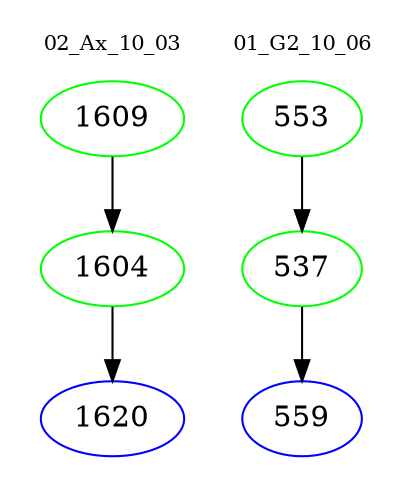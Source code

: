 digraph{
subgraph cluster_0 {
color = white
label = "02_Ax_10_03";
fontsize=10;
T0_1609 [label="1609", color="green"]
T0_1609 -> T0_1604 [color="black"]
T0_1604 [label="1604", color="green"]
T0_1604 -> T0_1620 [color="black"]
T0_1620 [label="1620", color="blue"]
}
subgraph cluster_1 {
color = white
label = "01_G2_10_06";
fontsize=10;
T1_553 [label="553", color="green"]
T1_553 -> T1_537 [color="black"]
T1_537 [label="537", color="green"]
T1_537 -> T1_559 [color="black"]
T1_559 [label="559", color="blue"]
}
}
